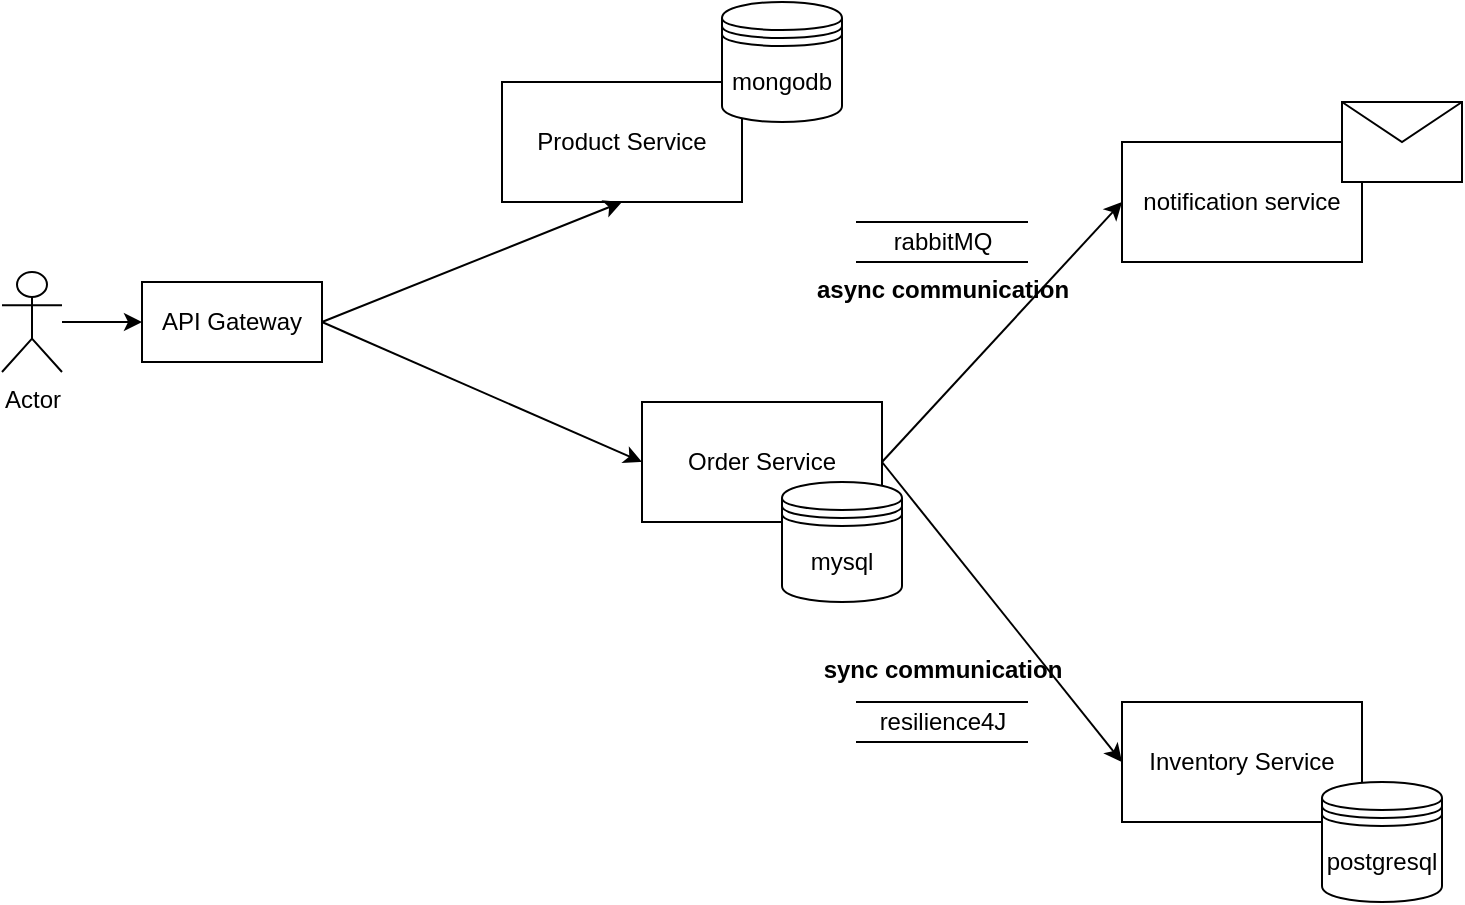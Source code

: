 <mxfile version="21.3.0" type="github">
  <diagram name="Page-1" id="GKaFxHwM3PYECo6i_Yxy">
    <mxGraphModel dx="598" dy="609" grid="1" gridSize="10" guides="1" tooltips="1" connect="1" arrows="1" fold="1" page="1" pageScale="1" pageWidth="850" pageHeight="1100" math="0" shadow="0">
      <root>
        <mxCell id="0" />
        <mxCell id="1" parent="0" />
        <mxCell id="5eDpabF1M_7-lHHdN3ET-26" value="" style="edgeStyle=orthogonalEdgeStyle;rounded=0;orthogonalLoop=1;jettySize=auto;html=1;" edge="1" parent="1" source="5eDpabF1M_7-lHHdN3ET-1" target="5eDpabF1M_7-lHHdN3ET-2">
          <mxGeometry relative="1" as="geometry" />
        </mxCell>
        <mxCell id="5eDpabF1M_7-lHHdN3ET-1" value="Actor" style="shape=umlActor;verticalLabelPosition=bottom;verticalAlign=top;html=1;outlineConnect=0;" vertex="1" parent="1">
          <mxGeometry y="135" width="30" height="50" as="geometry" />
        </mxCell>
        <mxCell id="5eDpabF1M_7-lHHdN3ET-2" value="API Gateway" style="rounded=0;whiteSpace=wrap;html=1;" vertex="1" parent="1">
          <mxGeometry x="70" y="140" width="90" height="40" as="geometry" />
        </mxCell>
        <mxCell id="5eDpabF1M_7-lHHdN3ET-3" value="Product Service" style="rounded=0;whiteSpace=wrap;html=1;" vertex="1" parent="1">
          <mxGeometry x="250" y="40" width="120" height="60" as="geometry" />
        </mxCell>
        <mxCell id="5eDpabF1M_7-lHHdN3ET-4" value="Order Service" style="rounded=0;whiteSpace=wrap;html=1;" vertex="1" parent="1">
          <mxGeometry x="320" y="200" width="120" height="60" as="geometry" />
        </mxCell>
        <mxCell id="5eDpabF1M_7-lHHdN3ET-5" value="Inventory Service" style="rounded=0;whiteSpace=wrap;html=1;" vertex="1" parent="1">
          <mxGeometry x="560" y="350" width="120" height="60" as="geometry" />
        </mxCell>
        <mxCell id="5eDpabF1M_7-lHHdN3ET-6" value="notification service" style="rounded=0;whiteSpace=wrap;html=1;" vertex="1" parent="1">
          <mxGeometry x="560" y="70" width="120" height="60" as="geometry" />
        </mxCell>
        <mxCell id="5eDpabF1M_7-lHHdN3ET-7" value="" style="endArrow=classic;html=1;rounded=0;exitX=1;exitY=0.5;exitDx=0;exitDy=0;entryX=0;entryY=0.5;entryDx=0;entryDy=0;" edge="1" parent="1" source="5eDpabF1M_7-lHHdN3ET-4" target="5eDpabF1M_7-lHHdN3ET-6">
          <mxGeometry width="50" height="50" relative="1" as="geometry">
            <mxPoint x="500" y="250" as="sourcePoint" />
            <mxPoint x="550" y="200" as="targetPoint" />
            <Array as="points" />
          </mxGeometry>
        </mxCell>
        <mxCell id="5eDpabF1M_7-lHHdN3ET-8" value="" style="endArrow=classic;html=1;rounded=0;exitX=1;exitY=0.5;exitDx=0;exitDy=0;entryX=0;entryY=0.5;entryDx=0;entryDy=0;" edge="1" parent="1" source="5eDpabF1M_7-lHHdN3ET-4" target="5eDpabF1M_7-lHHdN3ET-5">
          <mxGeometry width="50" height="50" relative="1" as="geometry">
            <mxPoint x="450" y="240" as="sourcePoint" />
            <mxPoint x="530" y="140" as="targetPoint" />
            <Array as="points" />
          </mxGeometry>
        </mxCell>
        <mxCell id="5eDpabF1M_7-lHHdN3ET-9" value="&lt;font style=&quot;font-size: 12px;&quot;&gt;async communication&lt;/font&gt;" style="text;strokeColor=none;fillColor=none;html=1;fontSize=24;fontStyle=1;verticalAlign=middle;align=center;rotation=0;" vertex="1" parent="1">
          <mxGeometry x="420" y="120" width="100" height="40" as="geometry" />
        </mxCell>
        <mxCell id="5eDpabF1M_7-lHHdN3ET-10" value="&lt;font style=&quot;font-size: 12px;&quot;&gt;sync communication&lt;/font&gt;" style="text;strokeColor=none;fillColor=none;html=1;fontSize=24;fontStyle=1;verticalAlign=middle;align=center;rotation=0;" vertex="1" parent="1">
          <mxGeometry x="420" y="310" width="100" height="40" as="geometry" />
        </mxCell>
        <mxCell id="5eDpabF1M_7-lHHdN3ET-12" value="mongodb" style="shape=datastore;whiteSpace=wrap;html=1;" vertex="1" parent="1">
          <mxGeometry x="360" width="60" height="60" as="geometry" />
        </mxCell>
        <mxCell id="5eDpabF1M_7-lHHdN3ET-16" value="mysql" style="shape=datastore;whiteSpace=wrap;html=1;" vertex="1" parent="1">
          <mxGeometry x="390" y="240" width="60" height="60" as="geometry" />
        </mxCell>
        <mxCell id="5eDpabF1M_7-lHHdN3ET-17" value="postgresql&lt;br&gt;" style="shape=datastore;whiteSpace=wrap;html=1;" vertex="1" parent="1">
          <mxGeometry x="660" y="390" width="60" height="60" as="geometry" />
        </mxCell>
        <mxCell id="5eDpabF1M_7-lHHdN3ET-18" value="" style="shape=message;html=1;html=1;outlineConnect=0;labelPosition=center;verticalLabelPosition=bottom;align=center;verticalAlign=top;" vertex="1" parent="1">
          <mxGeometry x="670" y="50" width="60" height="40" as="geometry" />
        </mxCell>
        <mxCell id="5eDpabF1M_7-lHHdN3ET-19" value="rabbitMQ&lt;br&gt;" style="shape=partialRectangle;whiteSpace=wrap;html=1;left=0;right=0;fillColor=none;" vertex="1" parent="1">
          <mxGeometry x="427.5" y="110" width="85" height="20" as="geometry" />
        </mxCell>
        <mxCell id="5eDpabF1M_7-lHHdN3ET-20" value="resilience4J&lt;br&gt;" style="shape=partialRectangle;whiteSpace=wrap;html=1;left=0;right=0;fillColor=none;" vertex="1" parent="1">
          <mxGeometry x="427.5" y="350" width="85" height="20" as="geometry" />
        </mxCell>
        <mxCell id="5eDpabF1M_7-lHHdN3ET-22" value="" style="endArrow=classic;html=1;rounded=0;exitX=1;exitY=0.5;exitDx=0;exitDy=0;entryX=0.5;entryY=1;entryDx=0;entryDy=0;" edge="1" parent="1" source="5eDpabF1M_7-lHHdN3ET-2" target="5eDpabF1M_7-lHHdN3ET-3">
          <mxGeometry width="50" height="50" relative="1" as="geometry">
            <mxPoint x="230" y="210" as="sourcePoint" />
            <mxPoint x="280" y="160" as="targetPoint" />
          </mxGeometry>
        </mxCell>
        <mxCell id="5eDpabF1M_7-lHHdN3ET-23" value="" style="endArrow=classic;html=1;rounded=0;exitX=1;exitY=0.5;exitDx=0;exitDy=0;entryX=0;entryY=0.5;entryDx=0;entryDy=0;" edge="1" parent="1" source="5eDpabF1M_7-lHHdN3ET-2" target="5eDpabF1M_7-lHHdN3ET-4">
          <mxGeometry width="50" height="50" relative="1" as="geometry">
            <mxPoint x="250" y="320" as="sourcePoint" />
            <mxPoint x="320" y="110" as="targetPoint" />
          </mxGeometry>
        </mxCell>
      </root>
    </mxGraphModel>
  </diagram>
</mxfile>

